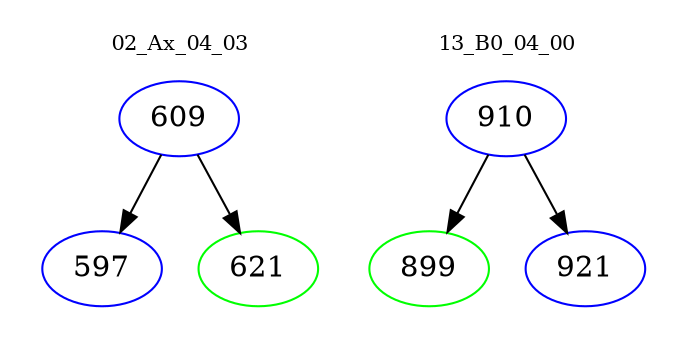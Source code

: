 digraph{
subgraph cluster_0 {
color = white
label = "02_Ax_04_03";
fontsize=10;
T0_609 [label="609", color="blue"]
T0_609 -> T0_597 [color="black"]
T0_597 [label="597", color="blue"]
T0_609 -> T0_621 [color="black"]
T0_621 [label="621", color="green"]
}
subgraph cluster_1 {
color = white
label = "13_B0_04_00";
fontsize=10;
T1_910 [label="910", color="blue"]
T1_910 -> T1_899 [color="black"]
T1_899 [label="899", color="green"]
T1_910 -> T1_921 [color="black"]
T1_921 [label="921", color="blue"]
}
}
